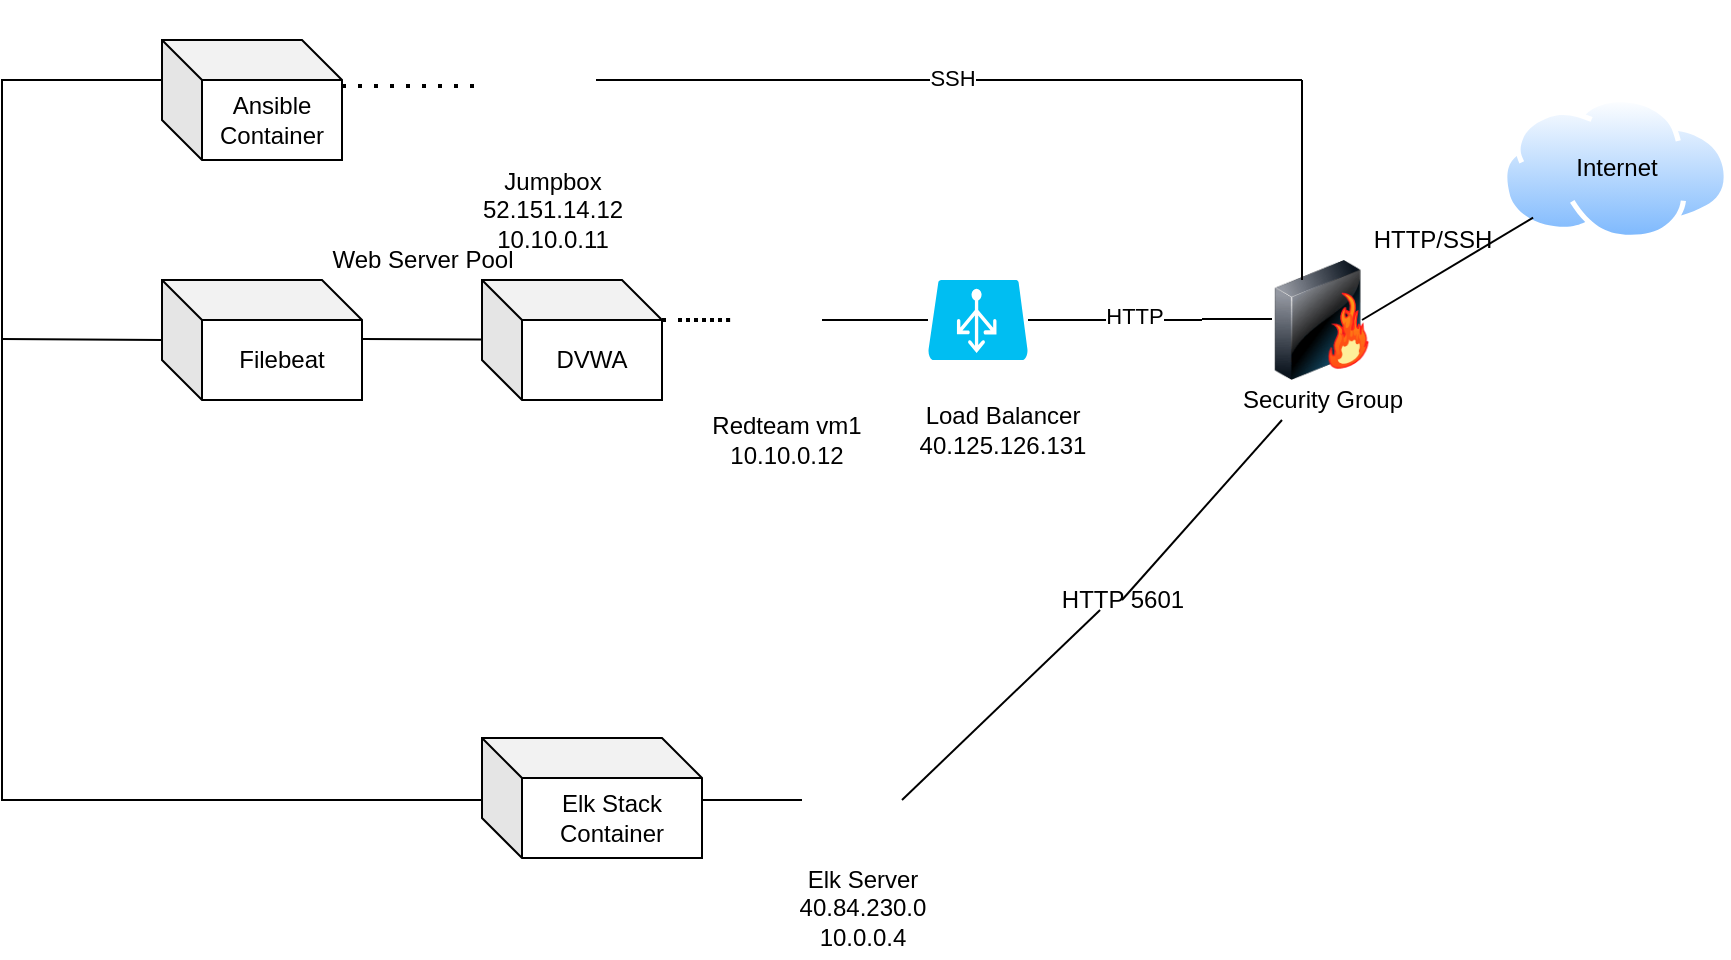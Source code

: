 <mxfile version="13.6.9" type="google"><diagram id="N0eJ7RImZ9BIQ2Swi37e" name="Page-1"><mxGraphModel dx="868" dy="482" grid="1" gridSize="10" guides="1" tooltips="1" connect="1" arrows="1" fold="1" page="1" pageScale="1" pageWidth="850" pageHeight="1100" math="0" shadow="0"><root><mxCell id="0"/><mxCell id="1" parent="0"/><mxCell id="X6w5tJ5UvWR1_SEhTjD_-1" value="Ansible Container" style="shape=cube;whiteSpace=wrap;html=1;boundedLbl=1;backgroundOutline=1;darkOpacity=0.05;darkOpacity2=0.1;" vertex="1" parent="1"><mxGeometry x="120" y="60" width="90" height="60" as="geometry"/></mxCell><mxCell id="X6w5tJ5UvWR1_SEhTjD_-2" value="Filebeat" style="shape=cube;whiteSpace=wrap;html=1;boundedLbl=1;backgroundOutline=1;darkOpacity=0.05;darkOpacity2=0.1;" vertex="1" parent="1"><mxGeometry x="120" y="180" width="100" height="60" as="geometry"/></mxCell><mxCell id="X6w5tJ5UvWR1_SEhTjD_-3" value="Elk Stack Container" style="shape=cube;whiteSpace=wrap;html=1;boundedLbl=1;backgroundOutline=1;darkOpacity=0.05;darkOpacity2=0.1;" vertex="1" parent="1"><mxGeometry x="280" y="409" width="110" height="60" as="geometry"/></mxCell><mxCell id="X6w5tJ5UvWR1_SEhTjD_-4" value="" style="endArrow=none;html=1;" edge="1" parent="1" target="X6w5tJ5UvWR1_SEhTjD_-6"><mxGeometry width="50" height="50" relative="1" as="geometry"><mxPoint x="50" y="80" as="sourcePoint"/><mxPoint x="160" y="80" as="targetPoint"/></mxGeometry></mxCell><mxCell id="X6w5tJ5UvWR1_SEhTjD_-6" value="" style="shape=partialRectangle;whiteSpace=wrap;html=1;bottom=0;right=0;fillColor=none;" vertex="1" parent="1"><mxGeometry x="40" y="80" width="80" height="360" as="geometry"/></mxCell><mxCell id="X6w5tJ5UvWR1_SEhTjD_-7" value="" style="endArrow=none;html=1;" edge="1" parent="1"><mxGeometry width="50" height="50" relative="1" as="geometry"><mxPoint x="40" y="440" as="sourcePoint"/><mxPoint x="280" y="440" as="targetPoint"/></mxGeometry></mxCell><mxCell id="X6w5tJ5UvWR1_SEhTjD_-8" value="" style="shape=image;html=1;verticalAlign=top;verticalLabelPosition=bottom;labelBackgroundColor=#ffffff;imageAspect=0;aspect=fixed;image=https://cdn2.iconfinder.com/data/icons/whcompare-isometric-web-hosting-servers/50/server-128.png" vertex="1" parent="1"><mxGeometry x="425" y="400" width="78" height="78" as="geometry"/></mxCell><mxCell id="X6w5tJ5UvWR1_SEhTjD_-21" value="Elk Server&lt;br&gt;40.84.230.0&lt;br&gt;10.0.0.4" style="text;html=1;align=center;verticalAlign=middle;resizable=0;points=[];autosize=1;" vertex="1" parent="1"><mxGeometry x="430" y="469" width="80" height="50" as="geometry"/></mxCell><mxCell id="X6w5tJ5UvWR1_SEhTjD_-24" value="" style="endArrow=none;html=1;" edge="1" parent="1"><mxGeometry width="50" height="50" relative="1" as="geometry"><mxPoint x="40" y="209.5" as="sourcePoint"/><mxPoint x="120" y="210" as="targetPoint"/></mxGeometry></mxCell><mxCell id="X6w5tJ5UvWR1_SEhTjD_-27" value="" style="endArrow=none;html=1;" edge="1" parent="1"><mxGeometry width="50" height="50" relative="1" as="geometry"><mxPoint x="390" y="440" as="sourcePoint"/><mxPoint x="440" y="440" as="targetPoint"/><Array as="points"><mxPoint x="410" y="440"/></Array></mxGeometry></mxCell><mxCell id="X6w5tJ5UvWR1_SEhTjD_-28" value="" style="endArrow=none;html=1;" edge="1" parent="1" target="X6w5tJ5UvWR1_SEhTjD_-29"><mxGeometry width="50" height="50" relative="1" as="geometry"><mxPoint x="220" y="209.5" as="sourcePoint"/><mxPoint x="280" y="210" as="targetPoint"/></mxGeometry></mxCell><mxCell id="X6w5tJ5UvWR1_SEhTjD_-29" value="DVWA" style="shape=cube;whiteSpace=wrap;html=1;boundedLbl=1;backgroundOutline=1;darkOpacity=0.05;darkOpacity2=0.1;" vertex="1" parent="1"><mxGeometry x="280" y="180" width="90" height="60" as="geometry"/></mxCell><mxCell id="X6w5tJ5UvWR1_SEhTjD_-32" value="" style="shape=image;html=1;verticalAlign=top;verticalLabelPosition=bottom;labelBackgroundColor=#ffffff;imageAspect=0;aspect=fixed;image=https://cdn2.iconfinder.com/data/icons/whcompare-isometric-web-hosting-servers/50/server-128.png" vertex="1" parent="1"><mxGeometry x="261" y="40" width="87" height="87" as="geometry"/></mxCell><mxCell id="X6w5tJ5UvWR1_SEhTjD_-33" value="" style="endArrow=none;dashed=1;html=1;dashPattern=1 3;strokeWidth=2;" edge="1" parent="1"><mxGeometry width="50" height="50" relative="1" as="geometry"><mxPoint x="210" y="83" as="sourcePoint"/><mxPoint x="280" y="83" as="targetPoint"/></mxGeometry></mxCell><mxCell id="X6w5tJ5UvWR1_SEhTjD_-35" value="Jumpbox&lt;br&gt;52.151.14.12&lt;br&gt;10.10.0.11" style="text;html=1;align=center;verticalAlign=middle;resizable=0;points=[];autosize=1;" vertex="1" parent="1"><mxGeometry x="270" y="120" width="90" height="50" as="geometry"/></mxCell><mxCell id="X6w5tJ5UvWR1_SEhTjD_-37" value="" style="shape=image;html=1;verticalAlign=top;verticalLabelPosition=bottom;labelBackgroundColor=#ffffff;imageAspect=0;aspect=fixed;image=https://cdn2.iconfinder.com/data/icons/whcompare-isometric-web-hosting-servers/50/server-128.png" vertex="1" parent="1"><mxGeometry x="388" y="170" width="74" height="74" as="geometry"/></mxCell><mxCell id="X6w5tJ5UvWR1_SEhTjD_-38" value="Redteam vm1&lt;br&gt;10.10.0.12" style="text;html=1;align=center;verticalAlign=middle;resizable=0;points=[];autosize=1;" vertex="1" parent="1"><mxGeometry x="387" y="245" width="90" height="30" as="geometry"/></mxCell><mxCell id="X6w5tJ5UvWR1_SEhTjD_-40" value="" style="endArrow=none;dashed=1;html=1;dashPattern=1 3;strokeWidth=2;" edge="1" parent="1"><mxGeometry width="50" height="50" relative="1" as="geometry"><mxPoint x="370" y="200" as="sourcePoint"/><mxPoint x="380" y="200" as="targetPoint"/><Array as="points"><mxPoint x="410" y="200"/></Array></mxGeometry></mxCell><mxCell id="X6w5tJ5UvWR1_SEhTjD_-43" value="" style="endArrow=none;html=1;" edge="1" parent="1"><mxGeometry width="50" height="50" relative="1" as="geometry"><mxPoint x="337" y="80" as="sourcePoint"/><mxPoint x="560" y="80" as="targetPoint"/></mxGeometry></mxCell><mxCell id="X6w5tJ5UvWR1_SEhTjD_-44" value="SSH" style="edgeLabel;html=1;align=center;verticalAlign=middle;resizable=0;points=[];" vertex="1" connectable="0" parent="X6w5tJ5UvWR1_SEhTjD_-43"><mxGeometry x="0.596" y="1" relative="1" as="geometry"><mxPoint as="offset"/></mxGeometry></mxCell><mxCell id="X6w5tJ5UvWR1_SEhTjD_-45" value="Web Server Pool" style="text;html=1;align=center;verticalAlign=middle;resizable=0;points=[];autosize=1;" vertex="1" parent="1"><mxGeometry x="195" y="160" width="110" height="20" as="geometry"/></mxCell><mxCell id="X6w5tJ5UvWR1_SEhTjD_-46" value="" style="endArrow=none;html=1;" edge="1" parent="1" target="X6w5tJ5UvWR1_SEhTjD_-47"><mxGeometry width="50" height="50" relative="1" as="geometry"><mxPoint x="450" y="200" as="sourcePoint"/><mxPoint x="510" y="200" as="targetPoint"/></mxGeometry></mxCell><mxCell id="X6w5tJ5UvWR1_SEhTjD_-47" value="" style="verticalLabelPosition=bottom;html=1;verticalAlign=top;align=center;strokeColor=none;fillColor=#00BEF2;shape=mxgraph.azure.azure_load_balancer;" vertex="1" parent="1"><mxGeometry x="503" y="180" width="50" height="40" as="geometry"/></mxCell><mxCell id="X6w5tJ5UvWR1_SEhTjD_-48" value="Load Balancer&lt;br&gt;40.125.126.131" style="text;html=1;align=center;verticalAlign=middle;resizable=0;points=[];autosize=1;" vertex="1" parent="1"><mxGeometry x="490" y="240" width="100" height="30" as="geometry"/></mxCell><mxCell id="X6w5tJ5UvWR1_SEhTjD_-50" value="" style="endArrow=none;html=1;" edge="1" parent="1"><mxGeometry width="50" height="50" relative="1" as="geometry"><mxPoint x="560" y="80" as="sourcePoint"/><mxPoint x="690" y="80" as="targetPoint"/></mxGeometry></mxCell><mxCell id="X6w5tJ5UvWR1_SEhTjD_-51" value="" style="endArrow=none;html=1;" edge="1" parent="1"><mxGeometry width="50" height="50" relative="1" as="geometry"><mxPoint x="553" y="200" as="sourcePoint"/><mxPoint x="640" y="200" as="targetPoint"/></mxGeometry></mxCell><mxCell id="X6w5tJ5UvWR1_SEhTjD_-52" value="HTTP" style="edgeLabel;html=1;align=center;verticalAlign=middle;resizable=0;points=[];" vertex="1" connectable="0" parent="X6w5tJ5UvWR1_SEhTjD_-51"><mxGeometry x="0.218" y="2" relative="1" as="geometry"><mxPoint as="offset"/></mxGeometry></mxCell><mxCell id="X6w5tJ5UvWR1_SEhTjD_-53" value="" style="image;html=1;image=img/lib/clip_art/networking/Firewall-page1_128x128.png" vertex="1" parent="1"><mxGeometry x="660" y="170" width="80" height="60" as="geometry"/></mxCell><mxCell id="X6w5tJ5UvWR1_SEhTjD_-54" value="" style="endArrow=none;html=1;" edge="1" parent="1"><mxGeometry width="50" height="50" relative="1" as="geometry"><mxPoint x="690" y="180" as="sourcePoint"/><mxPoint x="690" y="80" as="targetPoint"/></mxGeometry></mxCell><mxCell id="X6w5tJ5UvWR1_SEhTjD_-55" value="" style="endArrow=none;html=1;" edge="1" parent="1"><mxGeometry width="50" height="50" relative="1" as="geometry"><mxPoint x="640" y="199.5" as="sourcePoint"/><mxPoint x="675" y="199.5" as="targetPoint"/></mxGeometry></mxCell><mxCell id="X6w5tJ5UvWR1_SEhTjD_-56" value="" style="endArrow=none;html=1;entryX=-0.012;entryY=0.75;entryDx=0;entryDy=0;entryPerimeter=0;" edge="1" parent="1"><mxGeometry width="50" height="50" relative="1" as="geometry"><mxPoint x="490" y="440" as="sourcePoint"/><mxPoint x="589.04" y="345" as="targetPoint"/></mxGeometry></mxCell><mxCell id="X6w5tJ5UvWR1_SEhTjD_-57" value="HTTP 5601" style="text;html=1;align=center;verticalAlign=middle;resizable=0;points=[];autosize=1;" vertex="1" parent="1"><mxGeometry x="560" y="330" width="80" height="20" as="geometry"/></mxCell><mxCell id="X6w5tJ5UvWR1_SEhTjD_-59" value="Security Group" style="text;html=1;align=center;verticalAlign=middle;resizable=0;points=[];autosize=1;" vertex="1" parent="1"><mxGeometry x="650" y="230" width="100" height="20" as="geometry"/></mxCell><mxCell id="X6w5tJ5UvWR1_SEhTjD_-60" value="" style="endArrow=none;html=1;entryX=0.3;entryY=1;entryDx=0;entryDy=0;entryPerimeter=0;" edge="1" parent="1" target="X6w5tJ5UvWR1_SEhTjD_-59"><mxGeometry width="50" height="50" relative="1" as="geometry"><mxPoint x="600" y="340" as="sourcePoint"/><mxPoint x="650" y="290" as="targetPoint"/></mxGeometry></mxCell><mxCell id="X6w5tJ5UvWR1_SEhTjD_-61" value="" style="aspect=fixed;perimeter=ellipsePerimeter;html=1;align=center;shadow=0;dashed=0;spacingTop=3;image;image=img/lib/active_directory/internet_cloud.svg;" vertex="1" parent="1"><mxGeometry x="790" y="88.5" width="113.49" height="71.5" as="geometry"/></mxCell><mxCell id="X6w5tJ5UvWR1_SEhTjD_-62" value="Internet" style="text;html=1;align=center;verticalAlign=middle;resizable=0;points=[];autosize=1;" vertex="1" parent="1"><mxGeometry x="816.74" y="114.25" width="60" height="20" as="geometry"/></mxCell><mxCell id="X6w5tJ5UvWR1_SEhTjD_-63" value="" style="endArrow=none;html=1;" edge="1" parent="1" target="X6w5tJ5UvWR1_SEhTjD_-61"><mxGeometry width="50" height="50" relative="1" as="geometry"><mxPoint x="720" y="200" as="sourcePoint"/><mxPoint x="770" y="150" as="targetPoint"/></mxGeometry></mxCell><mxCell id="X6w5tJ5UvWR1_SEhTjD_-64" value="HTTP/SSH" style="text;html=1;align=center;verticalAlign=middle;resizable=0;points=[];autosize=1;" vertex="1" parent="1"><mxGeometry x="720" y="150" width="70" height="20" as="geometry"/></mxCell></root></mxGraphModel></diagram></mxfile>